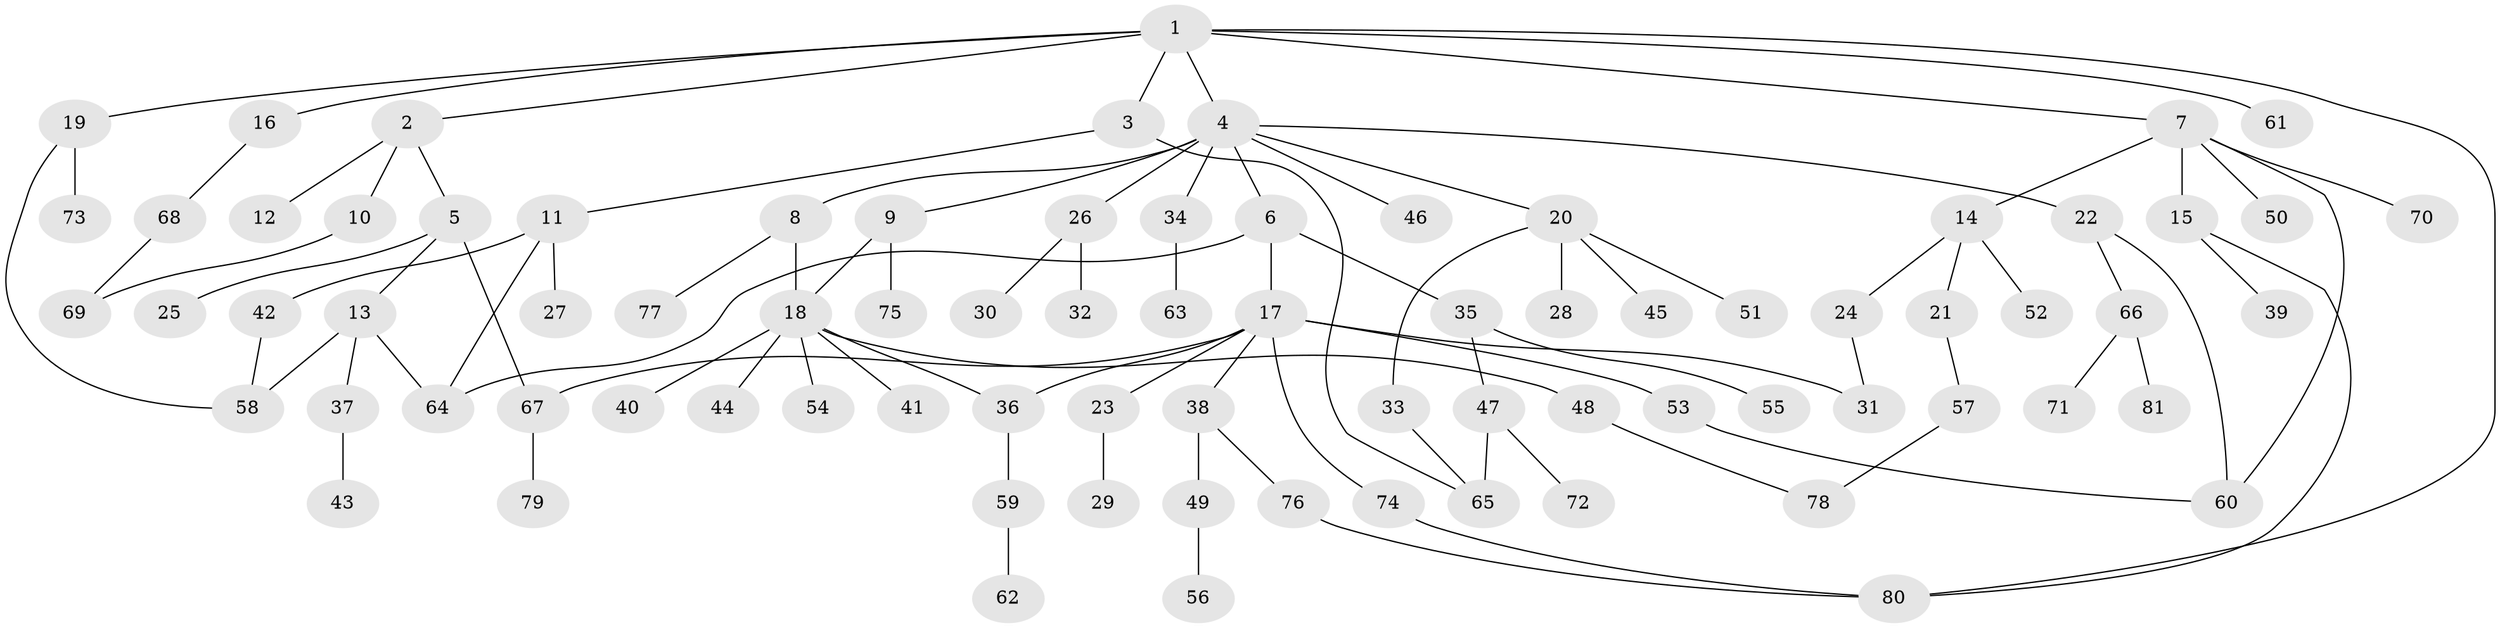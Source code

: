 // Generated by graph-tools (version 1.1) at 2025/13/03/09/25 04:13:29]
// undirected, 81 vertices, 97 edges
graph export_dot {
graph [start="1"]
  node [color=gray90,style=filled];
  1;
  2;
  3;
  4;
  5;
  6;
  7;
  8;
  9;
  10;
  11;
  12;
  13;
  14;
  15;
  16;
  17;
  18;
  19;
  20;
  21;
  22;
  23;
  24;
  25;
  26;
  27;
  28;
  29;
  30;
  31;
  32;
  33;
  34;
  35;
  36;
  37;
  38;
  39;
  40;
  41;
  42;
  43;
  44;
  45;
  46;
  47;
  48;
  49;
  50;
  51;
  52;
  53;
  54;
  55;
  56;
  57;
  58;
  59;
  60;
  61;
  62;
  63;
  64;
  65;
  66;
  67;
  68;
  69;
  70;
  71;
  72;
  73;
  74;
  75;
  76;
  77;
  78;
  79;
  80;
  81;
  1 -- 2;
  1 -- 3;
  1 -- 4;
  1 -- 7;
  1 -- 16;
  1 -- 19;
  1 -- 61;
  1 -- 80;
  2 -- 5;
  2 -- 10;
  2 -- 12;
  3 -- 11;
  3 -- 65;
  4 -- 6;
  4 -- 8;
  4 -- 9;
  4 -- 20;
  4 -- 22;
  4 -- 26;
  4 -- 34;
  4 -- 46;
  5 -- 13;
  5 -- 25;
  5 -- 67;
  6 -- 17;
  6 -- 35;
  6 -- 64;
  7 -- 14;
  7 -- 15;
  7 -- 50;
  7 -- 70;
  7 -- 60;
  8 -- 18;
  8 -- 77;
  9 -- 75;
  9 -- 18;
  10 -- 69;
  11 -- 27;
  11 -- 42;
  11 -- 64;
  13 -- 37;
  13 -- 64;
  13 -- 58;
  14 -- 21;
  14 -- 24;
  14 -- 52;
  15 -- 39;
  15 -- 80;
  16 -- 68;
  17 -- 23;
  17 -- 38;
  17 -- 53;
  17 -- 74;
  17 -- 31;
  17 -- 36;
  17 -- 67;
  18 -- 36;
  18 -- 40;
  18 -- 41;
  18 -- 44;
  18 -- 48;
  18 -- 54;
  19 -- 58;
  19 -- 73;
  20 -- 28;
  20 -- 33;
  20 -- 45;
  20 -- 51;
  21 -- 57;
  22 -- 66;
  22 -- 60;
  23 -- 29;
  24 -- 31;
  26 -- 30;
  26 -- 32;
  33 -- 65;
  34 -- 63;
  35 -- 47;
  35 -- 55;
  36 -- 59;
  37 -- 43;
  38 -- 49;
  38 -- 76;
  42 -- 58;
  47 -- 65;
  47 -- 72;
  48 -- 78;
  49 -- 56;
  53 -- 60;
  57 -- 78;
  59 -- 62;
  66 -- 71;
  66 -- 81;
  67 -- 79;
  68 -- 69;
  74 -- 80;
  76 -- 80;
}
